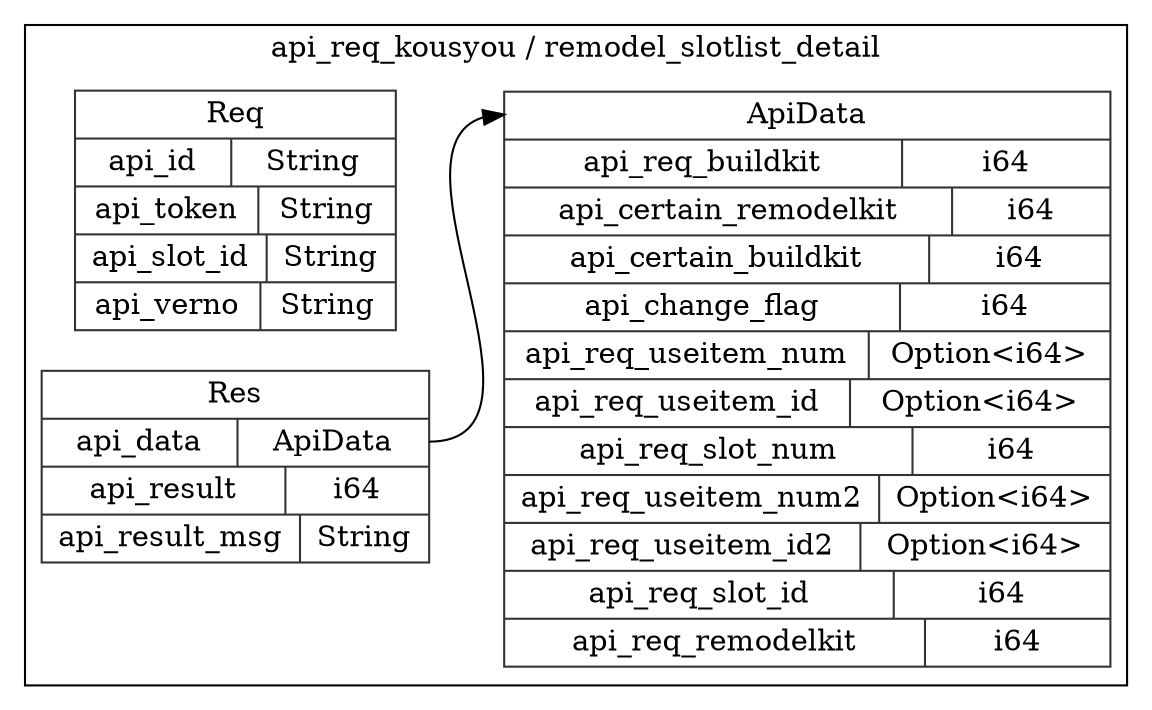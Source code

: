 digraph {
  rankdir=LR;
  subgraph cluster_0 {
    label="api_req_kousyou / remodel_slotlist_detail";
    node [style="filled", color=white, style="solid", color=gray20];
    api_req_kousyou__remodel_slotlist_detail__ApiData [label="<ApiData> ApiData  | { api_req_buildkit | <api_req_buildkit> i64 } | { api_certain_remodelkit | <api_certain_remodelkit> i64 } | { api_certain_buildkit | <api_certain_buildkit> i64 } | { api_change_flag | <api_change_flag> i64 } | { api_req_useitem_num | <api_req_useitem_num> Option\<i64\> } | { api_req_useitem_id | <api_req_useitem_id> Option\<i64\> } | { api_req_slot_num | <api_req_slot_num> i64 } | { api_req_useitem_num2 | <api_req_useitem_num2> Option\<i64\> } | { api_req_useitem_id2 | <api_req_useitem_id2> Option\<i64\> } | { api_req_slot_id | <api_req_slot_id> i64 } | { api_req_remodelkit | <api_req_remodelkit> i64 }", shape=record];
    api_req_kousyou__remodel_slotlist_detail__Req [label="<Req> Req  | { api_id | <api_id> String } | { api_token | <api_token> String } | { api_slot_id | <api_slot_id> String } | { api_verno | <api_verno> String }", shape=record];
    api_req_kousyou__remodel_slotlist_detail__Res [label="<Res> Res  | { api_data | <api_data> ApiData } | { api_result | <api_result> i64 } | { api_result_msg | <api_result_msg> String }", shape=record];
    api_req_kousyou__remodel_slotlist_detail__Res:api_data:e -> api_req_kousyou__remodel_slotlist_detail__ApiData:ApiData:w;
  }
}
